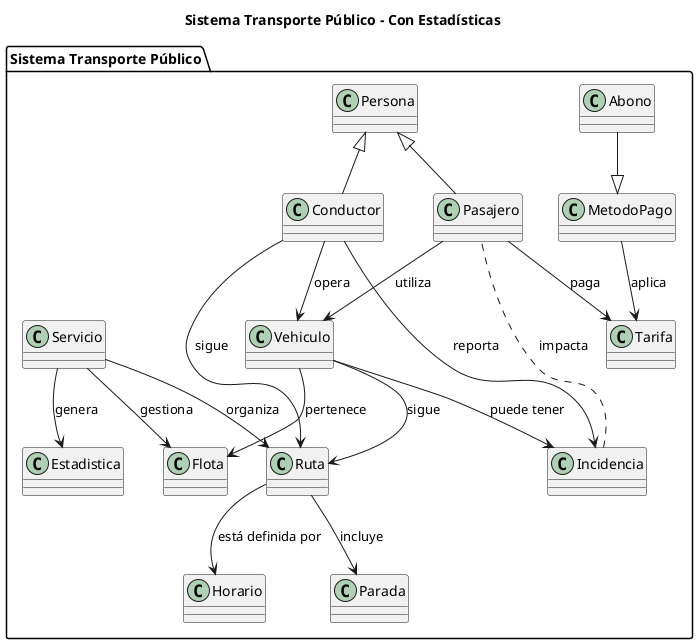@startuml
title Sistema Transporte Público - Con Estadísticas

package "Sistema Transporte Público" {
    class Persona {
    }

    class Pasajero {
    }

    class Conductor {
    }

    class Tarifa {
    }

    class MetodoPago {
    }

    class Abono {
    }

    class Vehiculo {
    }

    class Ruta {
    }

    class Horario {
    }

    class Parada {
    }

    class Flota {
    }

    class Servicio {
    }

    class Incidencia {
    }

    class Estadistica {
    
    }

    Persona <|-- Pasajero
    Persona <|-- Conductor

    Pasajero --> Tarifa : paga
    MetodoPago --> Tarifa : aplica
    Abono --|> MetodoPago

    Conductor --> Vehiculo : opera
    Conductor --> Ruta : sigue
    Conductor --> Incidencia : reporta

    Vehiculo --> Incidencia : puede tener
    Incidencia .. Pasajero : impacta

    Pasajero --> Vehiculo : utiliza
    Ruta --> Horario : está definida por
    Ruta --> Parada : incluye
    Vehiculo --> Ruta : sigue

    Vehiculo --> Flota : pertenece
    Servicio --> Ruta : organiza
    Servicio --> Flota : gestiona

    Servicio --> Estadistica : genera
}

@enduml
